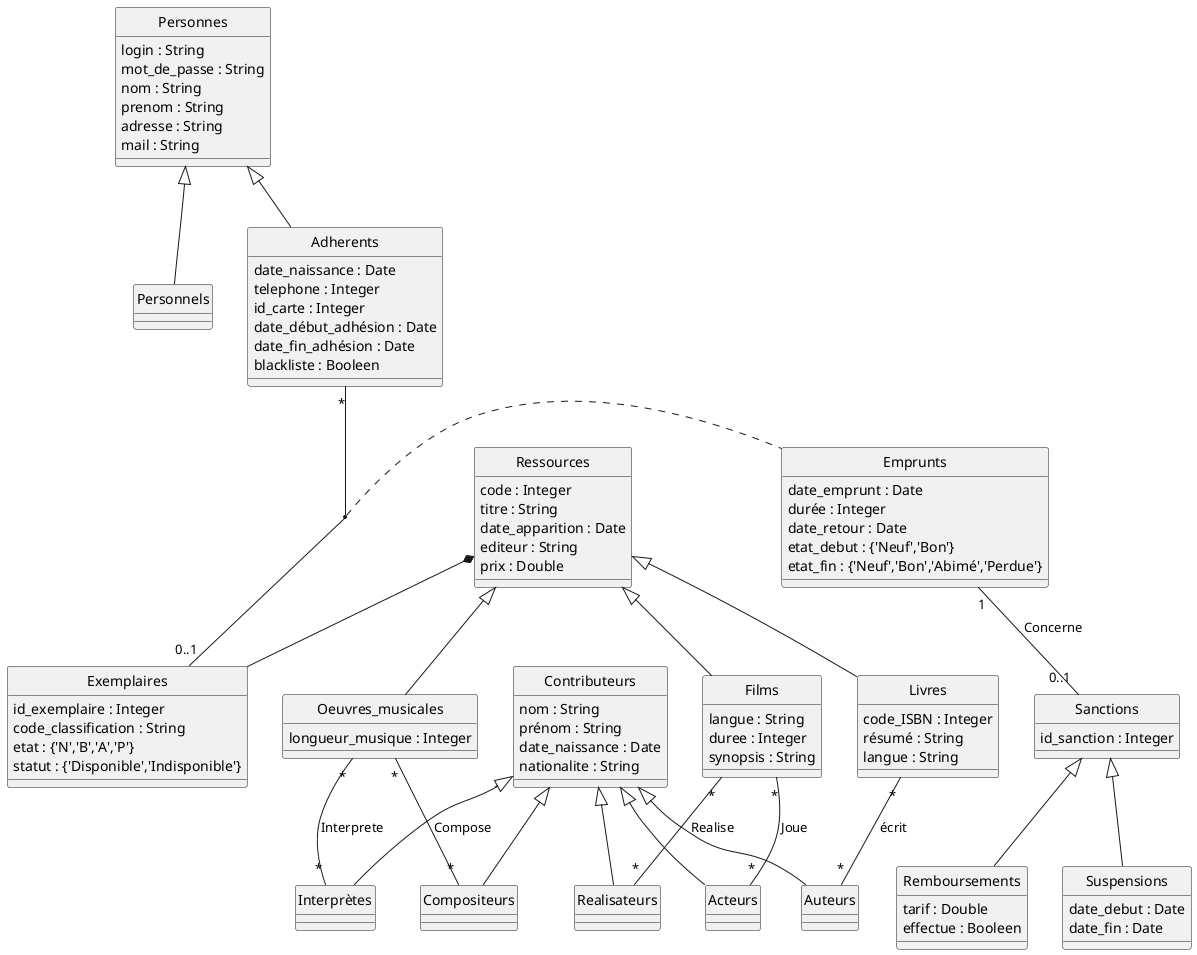 @startuml
hide circle


Class Ressources {
    code : Integer
    titre : String
    date_apparition : Date
    editeur : String
    prix : Double
}

Class Exemplaires {
    id_exemplaire : Integer
    code_classification : String
    etat : {'N','B','A','P'} 
    statut : {'Disponible','Indisponible'}
}



Class Livres {
    code_ISBN : Integer
    résumé : String
    langue : String
}

Class Oeuvres_musicales {
    longueur_musique : Integer
}

 Class Films {
    langue : String
    duree : Integer
    synopsis : String
}



Class Auteurs{}
Class Compositeurs {}
Class Interprètes {}
Class Acteurs {}
Class Realisateurs {}

Class Contributeurs {
    nom : String
    prénom : String
    date_naissance : Date
    nationalite : String
}


Class Personnes {
    login : String
    mot_de_passe : String
    nom : String
    prenom : String
    adresse : String
    mail : String
}


Class Personnels {}

Class Adherents {
    date_naissance : Date
    telephone : Integer
    id_carte : Integer
    date_début_adhésion : Date
    date_fin_adhésion : Date
    blackliste : Booleen

}


Class Emprunts {
    date_emprunt : Date
    durée : Integer
    date_retour : Date
    etat_debut : {'Neuf','Bon'}
    etat_fin : {'Neuf','Bon','Abimé','Perdue'}
}

Class Sanctions {
    id_sanction : Integer
}

Class Remboursements {
    tarif : Double
    effectue : Booleen
}

Class Suspensions {
    date_debut : Date
    date_fin : Date
}

Emprunts "1" -- "0..1" Sanctions : Concerne



Adherents "*" -- "0..1" Exemplaires

Livres "*" -- "*"Auteurs : écrit
Oeuvres_musicales "*" -- "*"Compositeurs : Compose
Oeuvres_musicales "*" -- "*"Interprètes : Interprete
Films "*" -- "*"Realisateurs : Realise
Films "*" -- "*"Acteurs : Joue




Sanctions <|-- Remboursements
Sanctions <|-- Suspensions

Ressources <|-- Livres
Ressources <|-- Oeuvres_musicales
Ressources <|-- Films


Personnes <|-- Adherents
Personnes <|-- Personnels

Contributeurs <|-- Auteurs 
Contributeurs <|-- Compositeurs 
Contributeurs <|-- Interprètes 
Contributeurs <|-- Acteurs
Contributeurs <|-- Realisateurs




Ressources *-- Exemplaires

(Adherents,Exemplaires) . Emprunts

@enduml